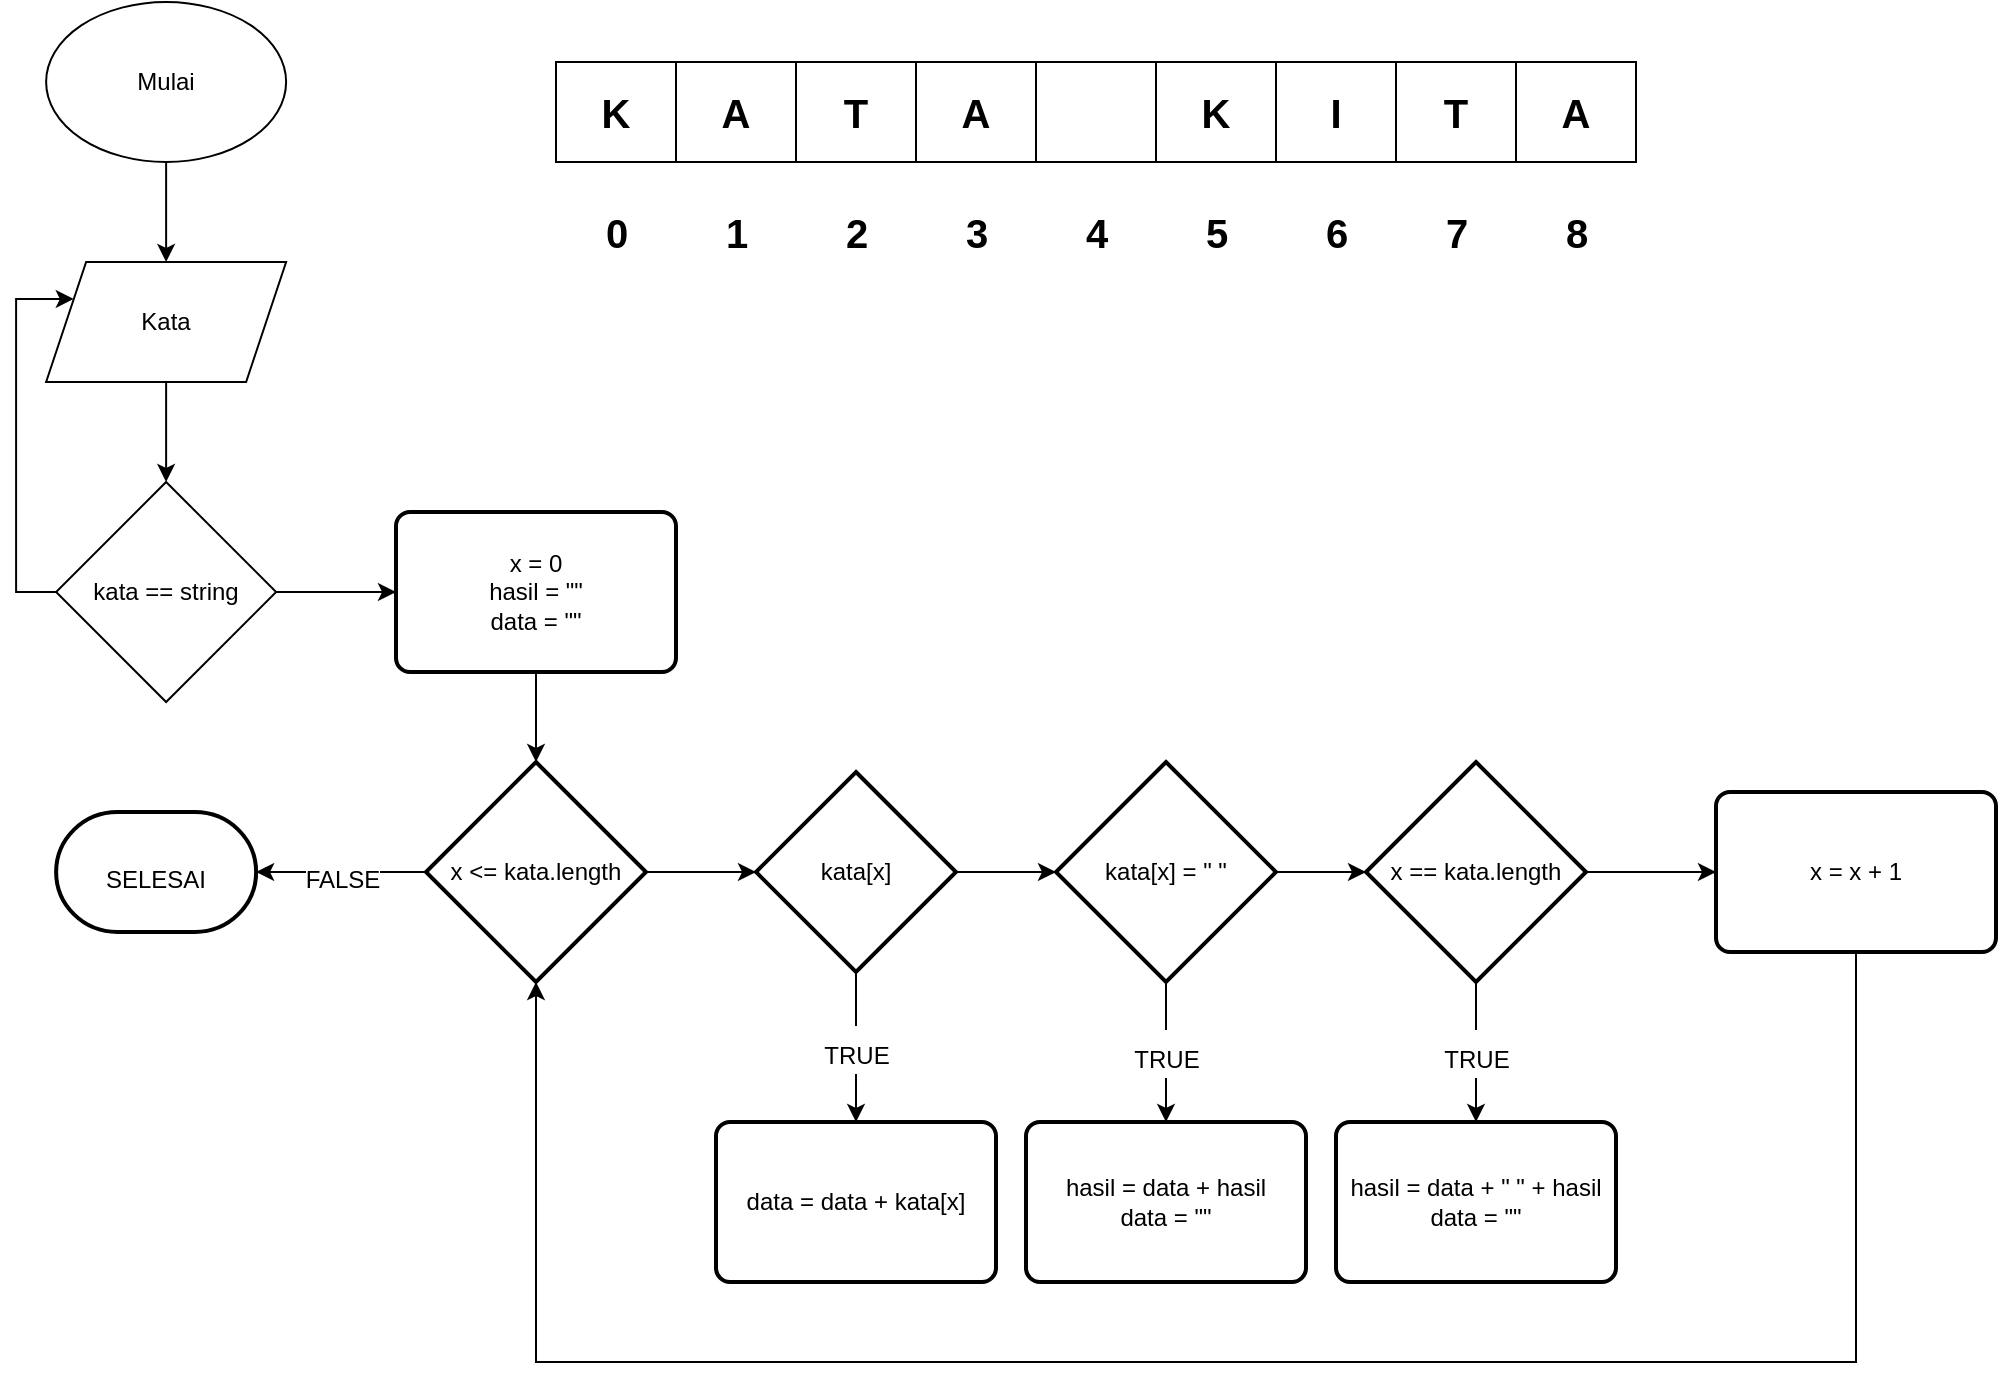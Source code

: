 <mxfile version="16.2.6" type="device"><diagram id="sRT4-Sr_r_N1OY7xUHdw" name="Page-1"><mxGraphModel dx="834" dy="479" grid="1" gridSize="10" guides="1" tooltips="1" connect="1" arrows="1" fold="1" page="1" pageScale="1" pageWidth="827" pageHeight="1169" math="0" shadow="0"><root><mxCell id="0"/><mxCell id="1" parent="0"/><mxCell id="cmYk1jf2eA64B0LI45Fe-4" style="edgeStyle=orthogonalEdgeStyle;rounded=0;orthogonalLoop=1;jettySize=auto;html=1;exitX=0.5;exitY=1;exitDx=0;exitDy=0;entryX=0.5;entryY=0;entryDx=0;entryDy=0;" parent="1" source="cmYk1jf2eA64B0LI45Fe-2" target="cmYk1jf2eA64B0LI45Fe-3" edge="1"><mxGeometry relative="1" as="geometry"/></mxCell><mxCell id="cmYk1jf2eA64B0LI45Fe-2" value="Mulai" style="ellipse;whiteSpace=wrap;html=1;" parent="1" vertex="1"><mxGeometry x="95.06" y="60" width="120" height="80" as="geometry"/></mxCell><mxCell id="cmYk1jf2eA64B0LI45Fe-6" style="edgeStyle=orthogonalEdgeStyle;rounded=0;orthogonalLoop=1;jettySize=auto;html=1;exitX=0.5;exitY=1;exitDx=0;exitDy=0;entryX=0.5;entryY=0;entryDx=0;entryDy=0;" parent="1" source="cmYk1jf2eA64B0LI45Fe-3" target="cmYk1jf2eA64B0LI45Fe-5" edge="1"><mxGeometry relative="1" as="geometry"/></mxCell><mxCell id="cmYk1jf2eA64B0LI45Fe-3" value="Kata" style="shape=parallelogram;perimeter=parallelogramPerimeter;whiteSpace=wrap;html=1;fixedSize=1;" parent="1" vertex="1"><mxGeometry x="95.06" y="190" width="120" height="60" as="geometry"/></mxCell><mxCell id="cmYk1jf2eA64B0LI45Fe-8" style="edgeStyle=orthogonalEdgeStyle;rounded=0;orthogonalLoop=1;jettySize=auto;html=1;exitX=0;exitY=0.5;exitDx=0;exitDy=0;entryX=0;entryY=0.25;entryDx=0;entryDy=0;" parent="1" source="cmYk1jf2eA64B0LI45Fe-5" target="cmYk1jf2eA64B0LI45Fe-3" edge="1"><mxGeometry relative="1" as="geometry"><Array as="points"><mxPoint x="80.06" y="355"/><mxPoint x="80.06" y="208"/></Array></mxGeometry></mxCell><mxCell id="cmYk1jf2eA64B0LI45Fe-10" style="edgeStyle=orthogonalEdgeStyle;rounded=0;orthogonalLoop=1;jettySize=auto;html=1;exitX=1;exitY=0.5;exitDx=0;exitDy=0;entryX=0;entryY=0.5;entryDx=0;entryDy=0;" parent="1" source="cmYk1jf2eA64B0LI45Fe-5" target="cmYk1jf2eA64B0LI45Fe-9" edge="1"><mxGeometry relative="1" as="geometry"/></mxCell><mxCell id="cmYk1jf2eA64B0LI45Fe-5" value="kata == string" style="rhombus;whiteSpace=wrap;html=1;" parent="1" vertex="1"><mxGeometry x="100.06" y="300" width="110" height="110" as="geometry"/></mxCell><mxCell id="cmYk1jf2eA64B0LI45Fe-12" style="edgeStyle=orthogonalEdgeStyle;rounded=0;orthogonalLoop=1;jettySize=auto;html=1;exitX=0.5;exitY=1;exitDx=0;exitDy=0;entryX=0.5;entryY=0;entryDx=0;entryDy=0;entryPerimeter=0;" parent="1" source="cmYk1jf2eA64B0LI45Fe-9" target="cmYk1jf2eA64B0LI45Fe-11" edge="1"><mxGeometry relative="1" as="geometry"/></mxCell><mxCell id="cmYk1jf2eA64B0LI45Fe-9" value="x = 0&lt;br&gt;hasil = &quot;&quot;&lt;br&gt;data = &quot;&quot;" style="rounded=1;whiteSpace=wrap;html=1;absoluteArcSize=1;arcSize=14;strokeWidth=2;" parent="1" vertex="1"><mxGeometry x="270" y="315" width="140" height="80" as="geometry"/></mxCell><mxCell id="cmYk1jf2eA64B0LI45Fe-14" style="edgeStyle=orthogonalEdgeStyle;rounded=0;orthogonalLoop=1;jettySize=auto;html=1;exitX=1;exitY=0.5;exitDx=0;exitDy=0;exitPerimeter=0;entryX=0;entryY=0.5;entryDx=0;entryDy=0;entryPerimeter=0;" parent="1" source="cmYk1jf2eA64B0LI45Fe-11" target="cmYk1jf2eA64B0LI45Fe-13" edge="1"><mxGeometry relative="1" as="geometry"/></mxCell><mxCell id="cmYk1jf2eA64B0LI45Fe-50" value="&lt;font style=&quot;font-size: 12px&quot;&gt;FALSE&lt;/font&gt;" style="edgeStyle=orthogonalEdgeStyle;rounded=0;orthogonalLoop=1;jettySize=auto;html=1;exitX=0;exitY=0.5;exitDx=0;exitDy=0;exitPerimeter=0;entryX=1;entryY=0.5;entryDx=0;entryDy=0;entryPerimeter=0;fontSize=20;" parent="1" source="cmYk1jf2eA64B0LI45Fe-11" target="cmYk1jf2eA64B0LI45Fe-49" edge="1"><mxGeometry relative="1" as="geometry"/></mxCell><mxCell id="cmYk1jf2eA64B0LI45Fe-11" value="x &amp;lt;= kata.length" style="strokeWidth=2;html=1;shape=mxgraph.flowchart.decision;whiteSpace=wrap;" parent="1" vertex="1"><mxGeometry x="285" y="440" width="110" height="110" as="geometry"/></mxCell><mxCell id="cmYk1jf2eA64B0LI45Fe-36" style="edgeStyle=orthogonalEdgeStyle;rounded=0;orthogonalLoop=1;jettySize=auto;html=1;exitX=1;exitY=0.5;exitDx=0;exitDy=0;exitPerimeter=0;entryX=0;entryY=0.5;entryDx=0;entryDy=0;entryPerimeter=0;fontSize=20;" parent="1" source="cmYk1jf2eA64B0LI45Fe-13" target="cmYk1jf2eA64B0LI45Fe-35" edge="1"><mxGeometry relative="1" as="geometry"/></mxCell><mxCell id="cmYk1jf2eA64B0LI45Fe-44" value="&lt;font style=&quot;font-size: 12px&quot;&gt;TRUE&lt;/font&gt;" style="edgeStyle=orthogonalEdgeStyle;rounded=0;orthogonalLoop=1;jettySize=auto;html=1;exitX=0.5;exitY=1;exitDx=0;exitDy=0;exitPerimeter=0;entryX=0.5;entryY=0;entryDx=0;entryDy=0;fontSize=20;" parent="1" source="cmYk1jf2eA64B0LI45Fe-13" target="cmYk1jf2eA64B0LI45Fe-41" edge="1"><mxGeometry relative="1" as="geometry"/></mxCell><mxCell id="cmYk1jf2eA64B0LI45Fe-13" value="kata[x]" style="strokeWidth=2;html=1;shape=mxgraph.flowchart.decision;whiteSpace=wrap;" parent="1" vertex="1"><mxGeometry x="450" y="445" width="100" height="100" as="geometry"/></mxCell><mxCell id="cmYk1jf2eA64B0LI45Fe-17" value="&lt;font style=&quot;font-size: 20px&quot;&gt;&lt;b&gt;K&lt;/b&gt;&lt;/font&gt;" style="rounded=0;whiteSpace=wrap;html=1;" parent="1" vertex="1"><mxGeometry x="350" y="90" width="60" height="50" as="geometry"/></mxCell><mxCell id="cmYk1jf2eA64B0LI45Fe-18" value="&lt;font style=&quot;font-size: 20px&quot;&gt;&lt;b&gt;A&lt;/b&gt;&lt;/font&gt;" style="rounded=0;whiteSpace=wrap;html=1;" parent="1" vertex="1"><mxGeometry x="410" y="90" width="60" height="50" as="geometry"/></mxCell><mxCell id="cmYk1jf2eA64B0LI45Fe-19" value="&lt;font style=&quot;font-size: 20px&quot;&gt;&lt;b&gt;T&lt;/b&gt;&lt;/font&gt;" style="rounded=0;whiteSpace=wrap;html=1;" parent="1" vertex="1"><mxGeometry x="470" y="90" width="60" height="50" as="geometry"/></mxCell><mxCell id="cmYk1jf2eA64B0LI45Fe-20" value="&lt;font style=&quot;font-size: 20px&quot;&gt;&lt;b&gt;A&lt;/b&gt;&lt;/font&gt;" style="rounded=0;whiteSpace=wrap;html=1;" parent="1" vertex="1"><mxGeometry x="530" y="90" width="60" height="50" as="geometry"/></mxCell><mxCell id="cmYk1jf2eA64B0LI45Fe-21" value="" style="rounded=0;whiteSpace=wrap;html=1;" parent="1" vertex="1"><mxGeometry x="590" y="90" width="60" height="50" as="geometry"/></mxCell><mxCell id="cmYk1jf2eA64B0LI45Fe-22" value="&lt;font style=&quot;font-size: 20px&quot;&gt;&lt;b&gt;K&lt;/b&gt;&lt;/font&gt;" style="rounded=0;whiteSpace=wrap;html=1;" parent="1" vertex="1"><mxGeometry x="650" y="90" width="60" height="50" as="geometry"/></mxCell><mxCell id="cmYk1jf2eA64B0LI45Fe-23" value="&lt;font style=&quot;font-size: 20px&quot;&gt;&lt;b&gt;I&lt;/b&gt;&lt;/font&gt;" style="rounded=0;whiteSpace=wrap;html=1;" parent="1" vertex="1"><mxGeometry x="710" y="90" width="60" height="50" as="geometry"/></mxCell><mxCell id="cmYk1jf2eA64B0LI45Fe-24" value="&lt;font style=&quot;font-size: 20px&quot;&gt;&lt;b&gt;T&lt;/b&gt;&lt;/font&gt;" style="rounded=0;whiteSpace=wrap;html=1;" parent="1" vertex="1"><mxGeometry x="770" y="90" width="60" height="50" as="geometry"/></mxCell><mxCell id="cmYk1jf2eA64B0LI45Fe-25" value="&lt;font style=&quot;font-size: 20px&quot;&gt;&lt;b&gt;A&lt;/b&gt;&lt;/font&gt;" style="rounded=0;whiteSpace=wrap;html=1;" parent="1" vertex="1"><mxGeometry x="830" y="90" width="60" height="50" as="geometry"/></mxCell><mxCell id="cmYk1jf2eA64B0LI45Fe-26" value="&lt;b&gt;0&lt;/b&gt;" style="text;html=1;align=center;verticalAlign=middle;resizable=0;points=[];autosize=1;strokeColor=none;fillColor=none;fontSize=20;" parent="1" vertex="1"><mxGeometry x="365" y="160" width="30" height="30" as="geometry"/></mxCell><mxCell id="cmYk1jf2eA64B0LI45Fe-27" value="&lt;b&gt;1&lt;/b&gt;" style="text;html=1;align=center;verticalAlign=middle;resizable=0;points=[];autosize=1;strokeColor=none;fillColor=none;fontSize=20;" parent="1" vertex="1"><mxGeometry x="425" y="160" width="30" height="30" as="geometry"/></mxCell><mxCell id="cmYk1jf2eA64B0LI45Fe-28" value="&lt;b&gt;2&lt;/b&gt;" style="text;html=1;align=center;verticalAlign=middle;resizable=0;points=[];autosize=1;strokeColor=none;fillColor=none;fontSize=20;" parent="1" vertex="1"><mxGeometry x="485" y="160" width="30" height="30" as="geometry"/></mxCell><mxCell id="cmYk1jf2eA64B0LI45Fe-29" value="&lt;b&gt;3&lt;/b&gt;" style="text;html=1;align=center;verticalAlign=middle;resizable=0;points=[];autosize=1;strokeColor=none;fillColor=none;fontSize=20;" parent="1" vertex="1"><mxGeometry x="545" y="160" width="30" height="30" as="geometry"/></mxCell><mxCell id="cmYk1jf2eA64B0LI45Fe-30" value="&lt;b&gt;4&lt;/b&gt;" style="text;html=1;align=center;verticalAlign=middle;resizable=0;points=[];autosize=1;strokeColor=none;fillColor=none;fontSize=20;" parent="1" vertex="1"><mxGeometry x="605" y="160" width="30" height="30" as="geometry"/></mxCell><mxCell id="cmYk1jf2eA64B0LI45Fe-31" value="&lt;b&gt;5&lt;/b&gt;" style="text;html=1;align=center;verticalAlign=middle;resizable=0;points=[];autosize=1;strokeColor=none;fillColor=none;fontSize=20;" parent="1" vertex="1"><mxGeometry x="665" y="160" width="30" height="30" as="geometry"/></mxCell><mxCell id="cmYk1jf2eA64B0LI45Fe-32" value="&lt;b&gt;6&lt;/b&gt;" style="text;html=1;align=center;verticalAlign=middle;resizable=0;points=[];autosize=1;strokeColor=none;fillColor=none;fontSize=20;" parent="1" vertex="1"><mxGeometry x="725" y="160" width="30" height="30" as="geometry"/></mxCell><mxCell id="cmYk1jf2eA64B0LI45Fe-33" value="&lt;b&gt;7&lt;/b&gt;" style="text;html=1;align=center;verticalAlign=middle;resizable=0;points=[];autosize=1;strokeColor=none;fillColor=none;fontSize=20;" parent="1" vertex="1"><mxGeometry x="785" y="160" width="30" height="30" as="geometry"/></mxCell><mxCell id="cmYk1jf2eA64B0LI45Fe-34" value="&lt;b&gt;8&lt;/b&gt;" style="text;html=1;align=center;verticalAlign=middle;resizable=0;points=[];autosize=1;strokeColor=none;fillColor=none;fontSize=20;" parent="1" vertex="1"><mxGeometry x="845" y="160" width="30" height="30" as="geometry"/></mxCell><mxCell id="cmYk1jf2eA64B0LI45Fe-38" style="edgeStyle=orthogonalEdgeStyle;rounded=0;orthogonalLoop=1;jettySize=auto;html=1;exitX=1;exitY=0.5;exitDx=0;exitDy=0;exitPerimeter=0;entryX=0;entryY=0.5;entryDx=0;entryDy=0;entryPerimeter=0;fontSize=20;" parent="1" source="cmYk1jf2eA64B0LI45Fe-35" target="cmYk1jf2eA64B0LI45Fe-37" edge="1"><mxGeometry relative="1" as="geometry"/></mxCell><mxCell id="cmYk1jf2eA64B0LI45Fe-45" value="&lt;font style=&quot;font-size: 12px&quot;&gt;TRUE&lt;/font&gt;" style="edgeStyle=orthogonalEdgeStyle;rounded=0;orthogonalLoop=1;jettySize=auto;html=1;exitX=0.5;exitY=1;exitDx=0;exitDy=0;exitPerimeter=0;entryX=0.5;entryY=0;entryDx=0;entryDy=0;fontSize=20;" parent="1" source="cmYk1jf2eA64B0LI45Fe-35" target="cmYk1jf2eA64B0LI45Fe-42" edge="1"><mxGeometry relative="1" as="geometry"/></mxCell><mxCell id="cmYk1jf2eA64B0LI45Fe-35" value="kata[x] = &quot; &quot;" style="strokeWidth=2;html=1;shape=mxgraph.flowchart.decision;whiteSpace=wrap;" parent="1" vertex="1"><mxGeometry x="600" y="440" width="110" height="110" as="geometry"/></mxCell><mxCell id="cmYk1jf2eA64B0LI45Fe-40" style="edgeStyle=orthogonalEdgeStyle;rounded=0;orthogonalLoop=1;jettySize=auto;html=1;exitX=1;exitY=0.5;exitDx=0;exitDy=0;exitPerimeter=0;fontSize=20;" parent="1" source="cmYk1jf2eA64B0LI45Fe-37" target="cmYk1jf2eA64B0LI45Fe-39" edge="1"><mxGeometry relative="1" as="geometry"/></mxCell><mxCell id="cmYk1jf2eA64B0LI45Fe-46" value="&lt;font style=&quot;font-size: 12px&quot;&gt;TRUE&lt;/font&gt;" style="edgeStyle=orthogonalEdgeStyle;rounded=0;orthogonalLoop=1;jettySize=auto;html=1;exitX=0.5;exitY=1;exitDx=0;exitDy=0;exitPerimeter=0;entryX=0.5;entryY=0;entryDx=0;entryDy=0;fontSize=20;" parent="1" source="cmYk1jf2eA64B0LI45Fe-37" target="cmYk1jf2eA64B0LI45Fe-43" edge="1"><mxGeometry relative="1" as="geometry"/></mxCell><mxCell id="cmYk1jf2eA64B0LI45Fe-37" value="x == kata.length" style="strokeWidth=2;html=1;shape=mxgraph.flowchart.decision;whiteSpace=wrap;" parent="1" vertex="1"><mxGeometry x="755" y="440" width="110" height="110" as="geometry"/></mxCell><mxCell id="cmYk1jf2eA64B0LI45Fe-47" style="edgeStyle=orthogonalEdgeStyle;rounded=0;orthogonalLoop=1;jettySize=auto;html=1;exitX=0.5;exitY=1;exitDx=0;exitDy=0;entryX=0.5;entryY=1;entryDx=0;entryDy=0;entryPerimeter=0;fontSize=20;" parent="1" source="cmYk1jf2eA64B0LI45Fe-39" target="cmYk1jf2eA64B0LI45Fe-11" edge="1"><mxGeometry relative="1" as="geometry"><Array as="points"><mxPoint x="1000" y="740"/><mxPoint x="340" y="740"/></Array></mxGeometry></mxCell><mxCell id="cmYk1jf2eA64B0LI45Fe-39" value="x = x + 1" style="rounded=1;whiteSpace=wrap;html=1;absoluteArcSize=1;arcSize=14;strokeWidth=2;" parent="1" vertex="1"><mxGeometry x="930" y="455" width="140" height="80" as="geometry"/></mxCell><mxCell id="cmYk1jf2eA64B0LI45Fe-41" value="data = data + kata[x]" style="rounded=1;whiteSpace=wrap;html=1;absoluteArcSize=1;arcSize=14;strokeWidth=2;" parent="1" vertex="1"><mxGeometry x="430" y="620" width="140" height="80" as="geometry"/></mxCell><mxCell id="cmYk1jf2eA64B0LI45Fe-42" value="hasil = data + hasil&lt;br&gt;data = &quot;&quot;" style="rounded=1;whiteSpace=wrap;html=1;absoluteArcSize=1;arcSize=14;strokeWidth=2;" parent="1" vertex="1"><mxGeometry x="585" y="620" width="140" height="80" as="geometry"/></mxCell><mxCell id="cmYk1jf2eA64B0LI45Fe-43" value="hasil = data + &quot; &quot; + hasil&lt;br&gt;data = &quot;&quot;" style="rounded=1;whiteSpace=wrap;html=1;absoluteArcSize=1;arcSize=14;strokeWidth=2;" parent="1" vertex="1"><mxGeometry x="740" y="620" width="140" height="80" as="geometry"/></mxCell><mxCell id="cmYk1jf2eA64B0LI45Fe-49" value="&lt;font style=&quot;font-size: 12px&quot;&gt;SELESAI&lt;/font&gt;" style="strokeWidth=2;html=1;shape=mxgraph.flowchart.terminator;whiteSpace=wrap;fontSize=20;" parent="1" vertex="1"><mxGeometry x="100.06" y="465" width="100" height="60" as="geometry"/></mxCell></root></mxGraphModel></diagram></mxfile>